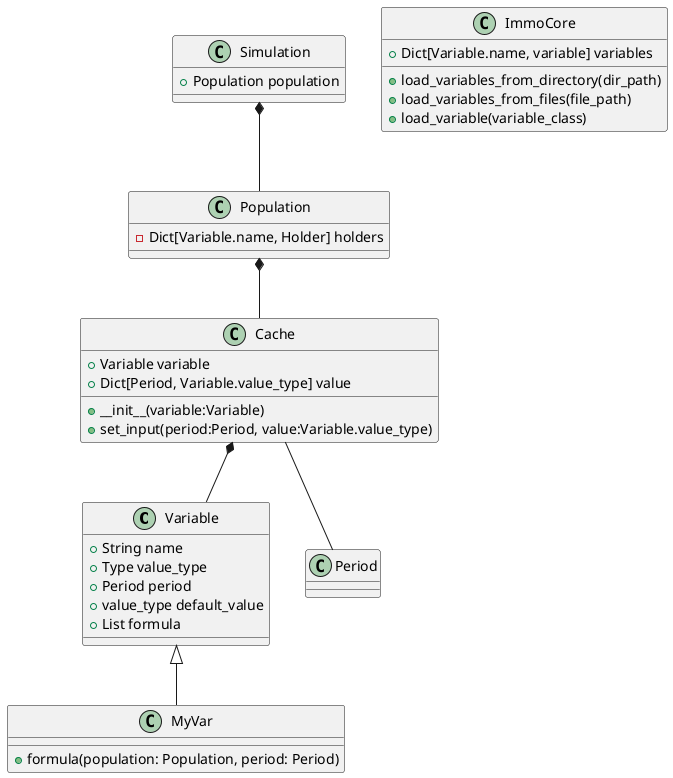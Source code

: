@startuml

class Variable {
	+String name
	+Type value_type
	+Period period
	+value_type default_value
	+List formula
}

class MyVar {
    +formula(population: Population, period: Period)
}

class Cache {
	+__init__(variable:Variable)
	+set_input(period:Period, value:Variable.value_type)
	+Variable variable
	+Dict[Period, Variable.value_type] value
}

class Period {

}

class Population {
	-Dict[Variable.name, Holder] holders
}

class ImmoCore {
    +Dict[Variable.name, variable] variables
    +load_variables_from_directory(dir_path)
    +load_variables_from_files(file_path)
    +load_variable(variable_class)
}

class Simulation {
    +Population population
}

Variable <|-- MyVar
Cache *-- Variable
Cache -- Period
Population *-- Cache
Simulation *-- Population

@enduml